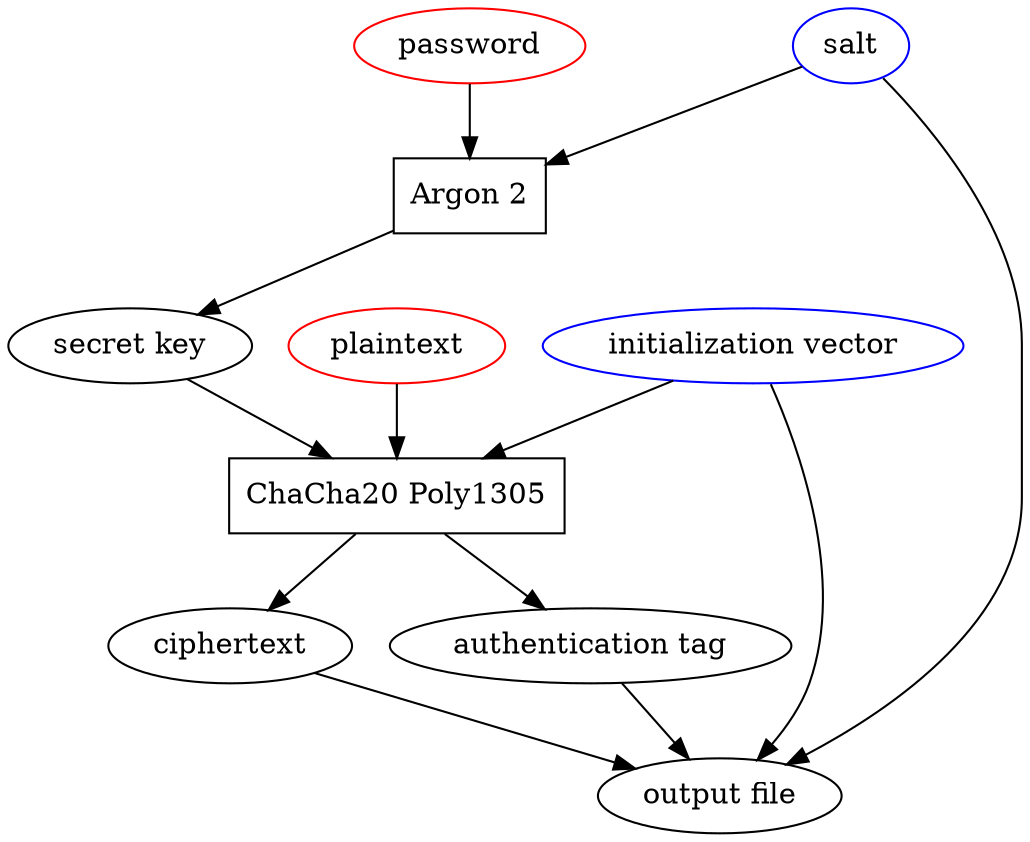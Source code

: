 digraph {
"Argon 2" [shape="rectangle"]
"ChaCha20 Poly1305" [shape="rectangle"]
"password" [color="red"]
"plaintext" [color="red"]
"salt" [color="blue"]
"initialization vector" [color="blue"]
"password" -> "Argon 2"
"salt" -> "Argon 2"
"Argon 2" -> "secret key"
{"secret key" "plaintext" "initialization vector"} -> "ChaCha20 Poly1305"
"ChaCha20 Poly1305" -> {"ciphertext" "authentication tag"}
{"salt" "initialization vector" "authentication tag" "ciphertext"} -> "output file"
}
